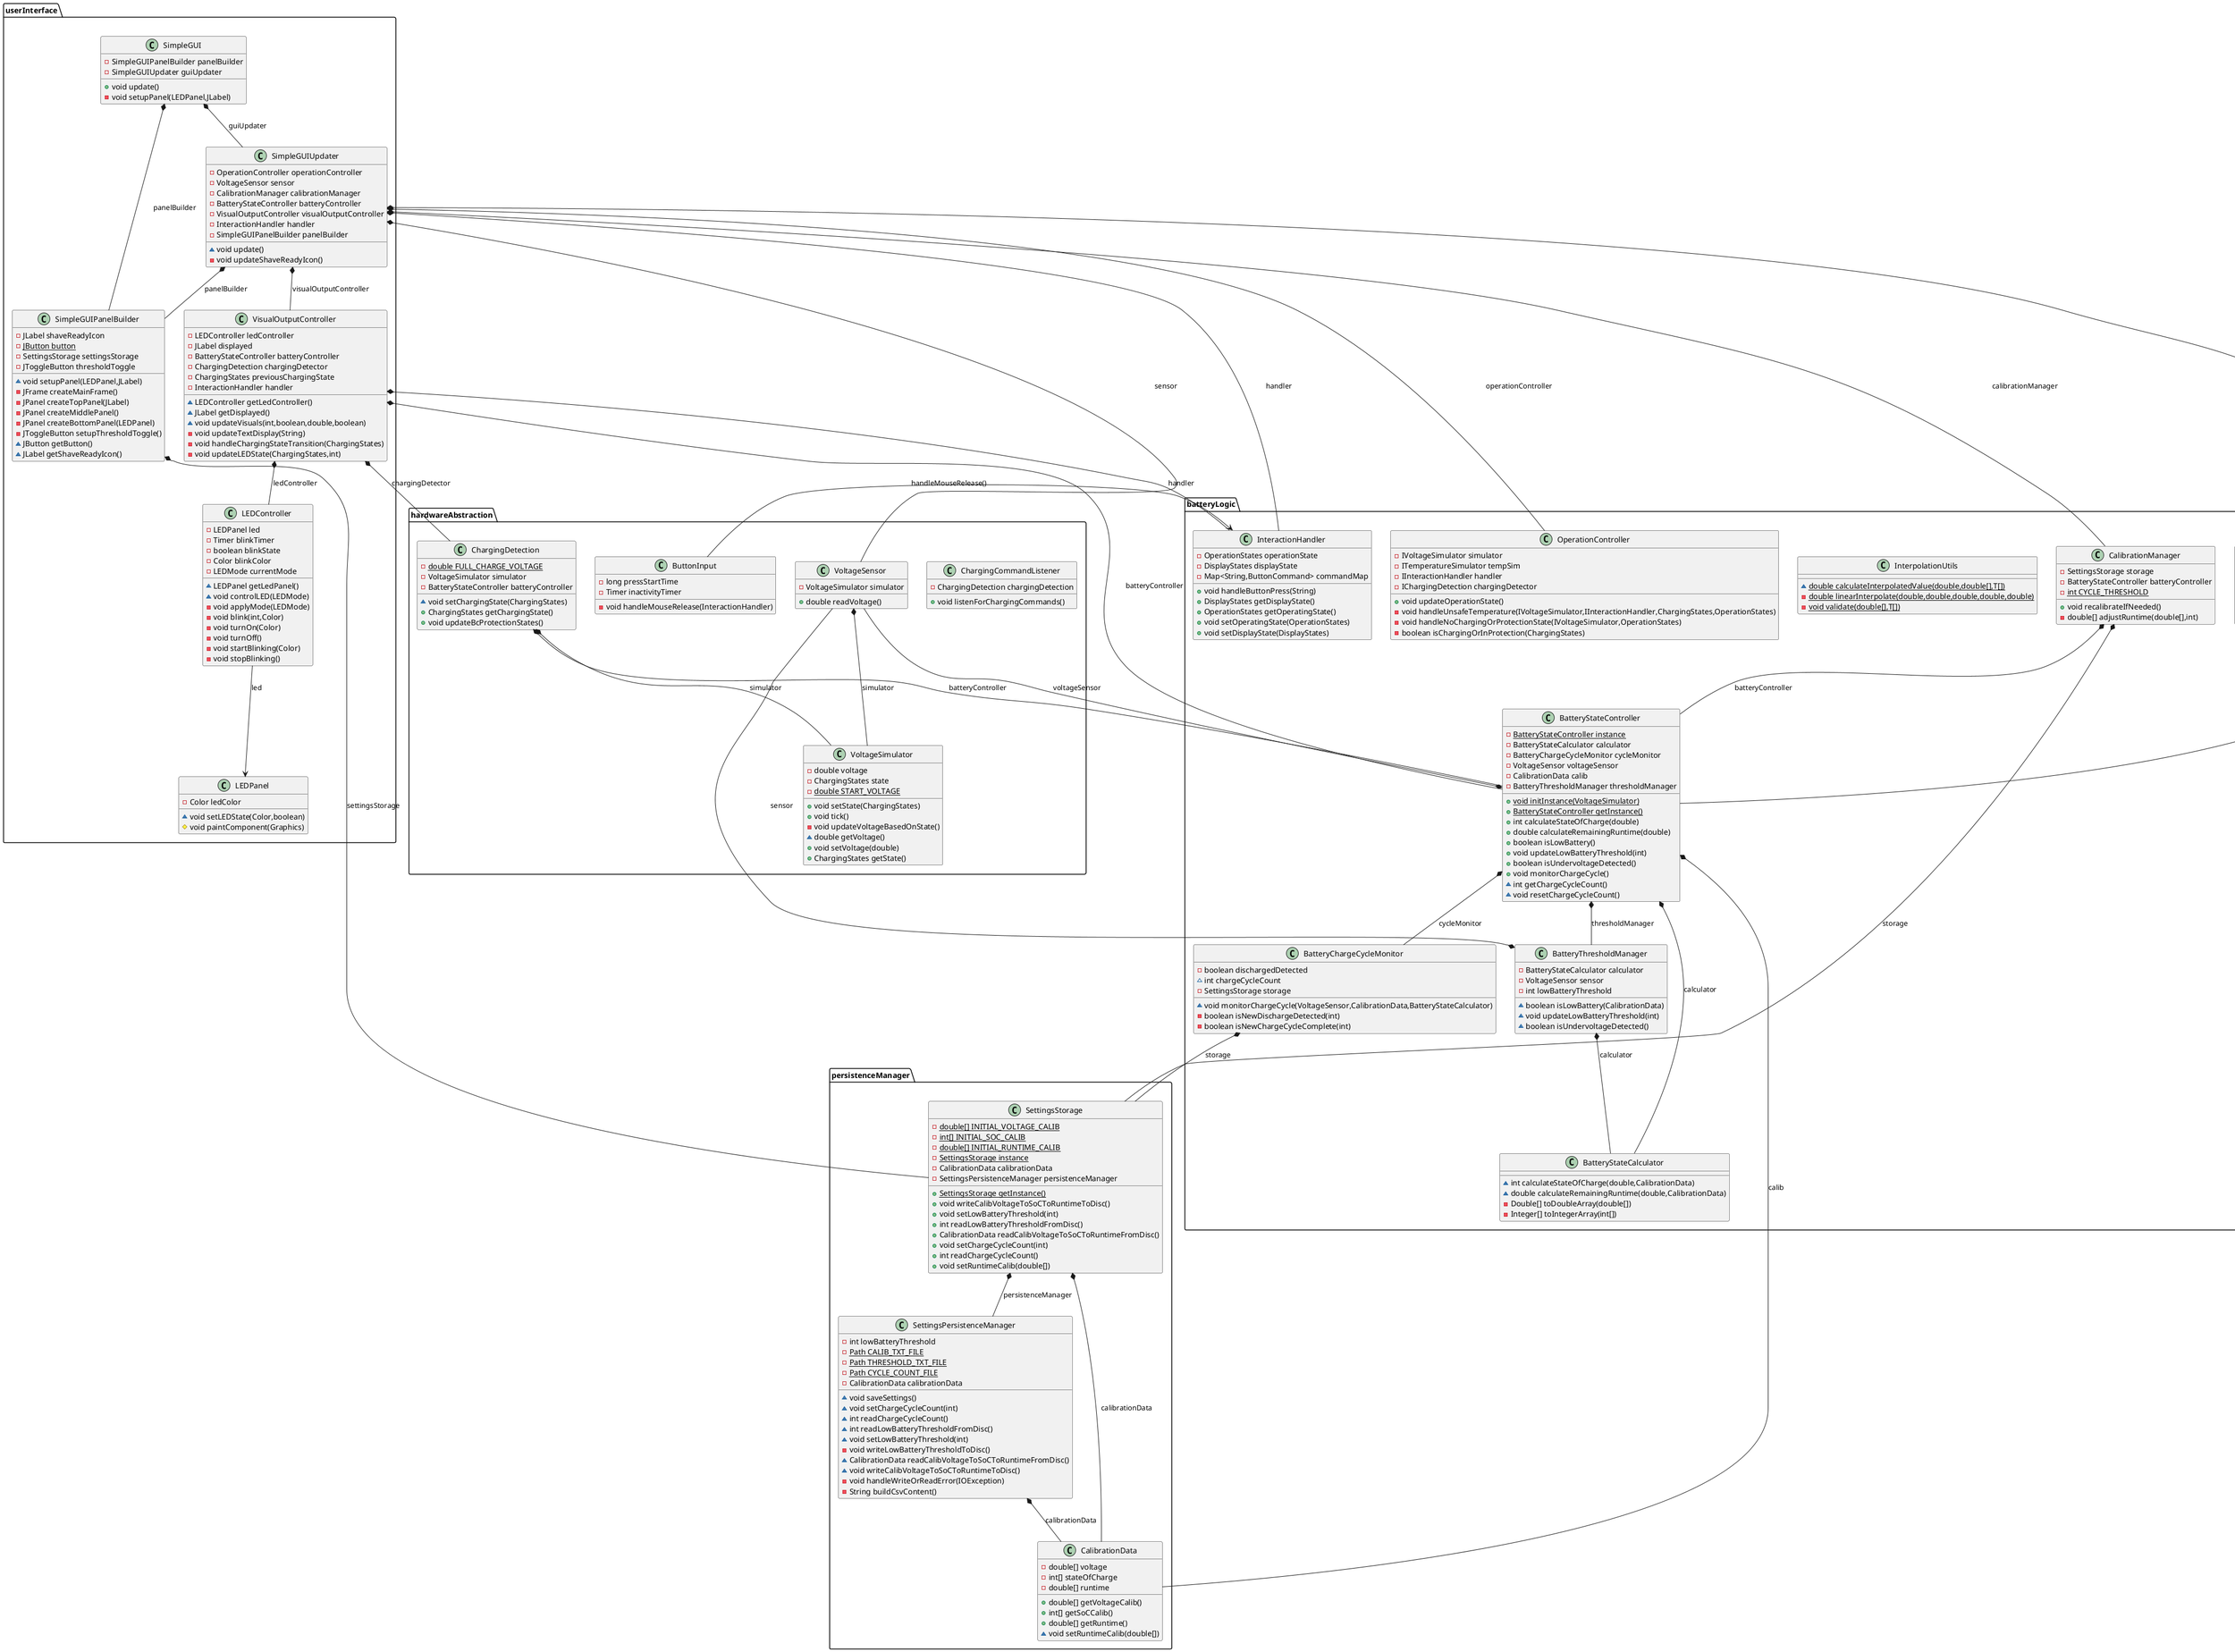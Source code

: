 @startuml
top to bottom direction

class userInterface.SimpleGUI {
- SimpleGUIPanelBuilder panelBuilder
- SimpleGUIUpdater guiUpdater
+ void update()
- void setupPanel(LEDPanel,JLabel)
}

class userInterface.SimpleGUIUpdater {
 - OperationController operationController
 - VoltageSensor sensor
 - CalibrationManager calibrationManager
 - BatteryStateController batteryController
 - VisualOutputController visualOutputController
 - InteractionHandler handler
 - SimpleGUIPanelBuilder panelBuilder
 ~ void update()
 - void updateShaveReadyIcon()
 }

class userInterface.SimpleGUIPanelBuilder {
- JLabel shaveReadyIcon
- {static} JButton button
- SettingsStorage settingsStorage
- JToggleButton thresholdToggle
~ void setupPanel(LEDPanel,JLabel)
- JFrame createMainFrame()
- JPanel createTopPanel(JLabel)
- JPanel createMiddlePanel()
- JPanel createBottomPanel(LEDPanel)
- JToggleButton setupThresholdToggle()
~ JButton getButton()
~ JLabel getShaveReadyIcon()
}

 class userInterface.VisualOutputController {
 - LEDController ledController
 - JLabel displayed
 - BatteryStateController batteryController
 - ChargingDetection chargingDetector
 - ChargingStates previousChargingState
 - InteractionHandler handler
 ~ LEDController getLedController()
 ~ JLabel getDisplayed()
 ~ void updateVisuals(int,boolean,double,boolean)
 - void updateTextDisplay(String)
 - void handleChargingStateTransition(ChargingStates)
 - void updateLEDState(ChargingStates,int)
 }

class userInterface.LEDPanel {
- Color ledColor
~ void setLEDState(Color,boolean)
# void paintComponent(Graphics)
}

class userInterface.LEDController {
- LEDPanel led
- Timer blinkTimer
- boolean blinkState
- Color blinkColor
- LEDMode currentMode
~ LEDPanel getLedPanel()
~ void controlLED(LEDMode)
- void applyMode(LEDMode)
- void blink(int,Color)
- void turnOn(Color)
- void turnOff()
- void startBlinking(Color)
- void stopBlinking()
}


class batteryLogic.TemperatureSimulator {
- double temperature
- Random random
+ void run()
- void setTemperature(double)
+ boolean isTemperatureInSafeRange()
}

class batteryLogic.InteractionHandler {
- OperationStates operationState
- DisplayStates displayState
- Map<String,ButtonCommand> commandMap
+ void handleButtonPress(String)
+ DisplayStates getDisplayState()
+ OperationStates getOperatingState()
+ void setOperatingState(OperationStates)
+ void setDisplayState(DisplayStates)
}

class batteryLogic.InterpolationUtils {
~ {static} double calculateInterpolatedValue(double,double[],T[])
- {static} double linearInterpolate(double,double,double,double,double)
- {static} void validate(double[],T[])
}

class batteryLogic.CalibrationManager {
- SettingsStorage storage
- BatteryStateController batteryController
- {static} int CYCLE_THRESHOLD
+ void recalibrateIfNeeded()
- double[] adjustRuntime(double[],int)
}

class batteryLogic.BatteryThresholdManager {
- BatteryStateCalculator calculator
- VoltageSensor sensor
- int lowBatteryThreshold
~ boolean isLowBattery(CalibrationData)
~ void updateLowBatteryThreshold(int)
~ boolean isUndervoltageDetected()
}

class batteryLogic.BatteryStateCalculator {
~ int calculateStateOfCharge(double,CalibrationData)
~ double calculateRemainingRuntime(double,CalibrationData)
- Double[] toDoubleArray(double[])
- Integer[] toIntegerArray(int[])
}

class batteryLogic.BatteryStateController {
- {static} BatteryStateController instance
- BatteryStateCalculator calculator
- BatteryChargeCycleMonitor cycleMonitor
- VoltageSensor voltageSensor
- CalibrationData calib
- BatteryThresholdManager thresholdManager
+ {static} void initInstance(VoltageSimulator)
+ {static} BatteryStateController getInstance()
+ int calculateStateOfCharge(double)
+ double calculateRemainingRuntime(double)
+ boolean isLowBattery()
+ void updateLowBatteryThreshold(int)
+ boolean isUndervoltageDetected()
+ void monitorChargeCycle()
~ int getChargeCycleCount()
~ void resetChargeCycleCount()
}

class batteryLogic.BatteryChargeCycleMonitor {
- boolean dischargedDetected
~ int chargeCycleCount
- SettingsStorage storage
~ void monitorChargeCycle(VoltageSensor,CalibrationData,BatteryStateCalculator)
- boolean isNewDischargeDetected(int)
- boolean isNewChargeCycleComplete(int)
}

class batteryLogic.OperationController {
- IVoltageSimulator simulator
- ITemperatureSimulator tempSim
- IInteractionHandler handler
- IChargingDetection chargingDetector
+ void updateOperationState()
- void handleUnsafeTemperature(IVoltageSimulator,IInteractionHandler,ChargingStates,OperationStates)
- void handleNoChargingOrProtectionState(IVoltageSimulator,OperationStates)
- boolean isChargingOrInProtection(ChargingStates)
}


class hardwareAbstraction.VoltageSimulator {
- double voltage
- ChargingStates state
- {static} double START_VOLTAGE
+ void setState(ChargingStates)
+ void tick()
- void updateVoltageBasedOnState()
~ double getVoltage()
+ void setVoltage(double)
+ ChargingStates getState()
}

class hardwareAbstraction.ChargingCommandListener {
- ChargingDetection chargingDetection
+ void listenForChargingCommands()
}

class hardwareAbstraction.ButtonInput {
- long pressStartTime
- Timer inactivityTimer
- void handleMouseRelease(InteractionHandler)
}

class hardwareAbstraction.ChargingDetection {
- {static} double FULL_CHARGE_VOLTAGE
- VoltageSimulator simulator
- BatteryStateController batteryController
~ void setChargingState(ChargingStates)
+ ChargingStates getChargingState()
+ void updateBcProtectionStates()
}

class hardwareAbstraction.VoltageSensor {
- VoltageSimulator simulator
+ double readVoltage()
}


class persistenceManager.SettingsStorage {
- {static} double[] INITIAL_VOLTAGE_CALIB
- {static} int[] INITIAL_SOC_CALIB
- {static} double[] INITIAL_RUNTIME_CALIB
- {static} SettingsStorage instance
- CalibrationData calibrationData
- SettingsPersistenceManager persistenceManager
+ {static} SettingsStorage getInstance()
+ void writeCalibVoltageToSoCToRuntimeToDisc()
+ void setLowBatteryThreshold(int)
+ int readLowBatteryThresholdFromDisc()
+ CalibrationData readCalibVoltageToSoCToRuntimeFromDisc()
+ void setChargeCycleCount(int)
+ int readChargeCycleCount()
+ void setRuntimeCalib(double[])
}

class persistenceManager.SettingsPersistenceManager {
- int lowBatteryThreshold
- {static} Path CALIB_TXT_FILE
- {static} Path THRESHOLD_TXT_FILE
- {static} Path CYCLE_COUNT_FILE
- CalibrationData calibrationData
~ void saveSettings()
~ void setChargeCycleCount(int)
~ int readChargeCycleCount()
~ int readLowBatteryThresholdFromDisc()
~ void setLowBatteryThreshold(int)
- void writeLowBatteryThresholdToDisc()
~ CalibrationData readCalibVoltageToSoCToRuntimeFromDisc()
~ void writeCalibVoltageToSoCToRuntimeToDisc()
- void handleWriteOrReadError(IOException)
- String buildCsvContent()
}

class persistenceManager.CalibrationData {
- double[] voltage
- int[] stateOfCharge
- double[] runtime
+ double[] getVoltageCalib()
+ int[] getSoCCalib()
+ double[] getRuntime()
~ void setRuntimeCalib(double[])
}


userInterface.SimpleGUI *-- userInterface.SimpleGUIPanelBuilder : panelBuilder
userInterface.SimpleGUI *-- userInterface.SimpleGUIUpdater : guiUpdater
userInterface.SimpleGUIUpdater *-- batteryLogic.OperationController : operationController
userInterface.SimpleGUIUpdater *-- hardwareAbstraction.VoltageSensor : sensor
userInterface.SimpleGUIUpdater *-- batteryLogic.CalibrationManager : calibrationManager
userInterface.SimpleGUIUpdater *-- batteryLogic.BatteryStateController : batteryController
userInterface.SimpleGUIUpdater *-- userInterface.VisualOutputController : visualOutputController
userInterface.SimpleGUIUpdater *-- batteryLogic.InteractionHandler : handler
userInterface.SimpleGUIUpdater *-- userInterface.SimpleGUIPanelBuilder : panelBuilder
userInterface.SimpleGUIPanelBuilder *-- persistenceManager.SettingsStorage : settingsStorage
userInterface.VisualOutputController *-- userInterface.LEDController : ledController
userInterface.VisualOutputController *-- batteryLogic.BatteryStateController : batteryController
userInterface.VisualOutputController *-- hardwareAbstraction.ChargingDetection : chargingDetector
userInterface.VisualOutputController *-- batteryLogic.InteractionHandler : handler
batteryLogic.CalibrationManager *-- persistenceManager.SettingsStorage : storage
batteryLogic.CalibrationManager *-- batteryLogic.BatteryStateController : batteryController
batteryLogic.BatteryThresholdManager *-- batteryLogic.BatteryStateCalculator : calculator
batteryLogic.BatteryThresholdManager *-- hardwareAbstraction.VoltageSensor : sensor
batteryLogic.BatteryStateController *-- batteryLogic.BatteryStateCalculator : calculator
batteryLogic.BatteryStateController *-- batteryLogic.BatteryChargeCycleMonitor : cycleMonitor
batteryLogic.BatteryStateController *-- hardwareAbstraction.VoltageSensor : voltageSensor
batteryLogic.BatteryStateController *-- persistenceManager.CalibrationData : calib
batteryLogic.BatteryStateController *-- batteryLogic.BatteryThresholdManager : thresholdManager
batteryLogic.BatteryChargeCycleMonitor *-- persistenceManager.SettingsStorage : storage
hardwareAbstraction.ChargingDetection *-- hardwareAbstraction.VoltageSimulator : simulator
hardwareAbstraction.ChargingDetection *-- batteryLogic.BatteryStateController : batteryController
hardwareAbstraction.VoltageSensor *-- hardwareAbstraction.VoltageSimulator : simulator
persistenceManager.SettingsStorage *-- persistenceManager.SettingsPersistenceManager : persistenceManager
persistenceManager.SettingsStorage *-- persistenceManager.CalibrationData : calibrationData
persistenceManager.SettingsPersistenceManager *-- persistenceManager.CalibrationData : calibrationData

userInterface.LEDController --> userInterface.LEDPanel : led
hardwareAbstraction.ButtonInput --> batteryLogic.InteractionHandler : handleMouseRelease()
@enduml